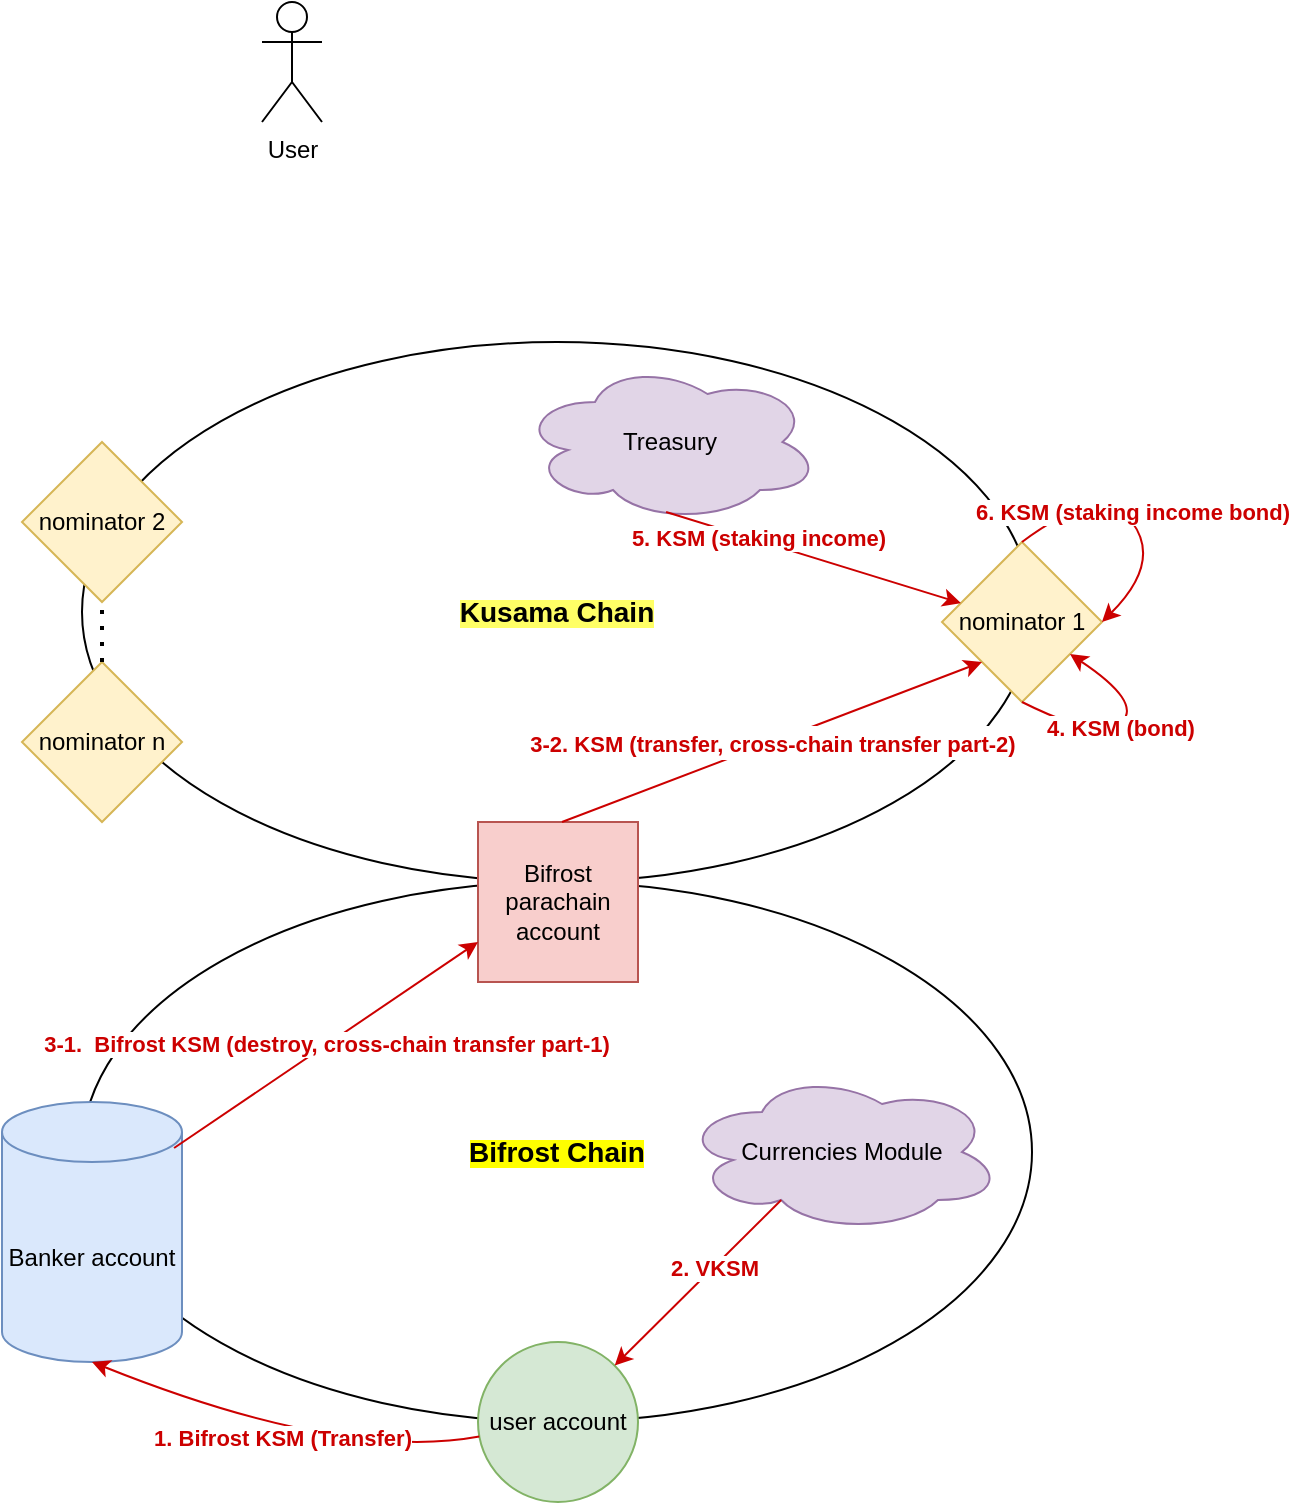 <mxfile version="16.2.7" type="github">
  <diagram id="C5RBs43oDa-KdzZeNtuy" name="Page-1">
    <mxGraphModel dx="946" dy="646" grid="1" gridSize="10" guides="1" tooltips="1" connect="1" arrows="1" fold="1" page="1" pageScale="1" pageWidth="827" pageHeight="1169" math="0" shadow="0">
      <root>
        <mxCell id="WIyWlLk6GJQsqaUBKTNV-0" />
        <mxCell id="WIyWlLk6GJQsqaUBKTNV-1" parent="WIyWlLk6GJQsqaUBKTNV-0" />
        <mxCell id="q8d5V3itDqxCBHE6NXQo-0" value="User" style="shape=umlActor;verticalLabelPosition=bottom;verticalAlign=top;html=1;outlineConnect=0;" vertex="1" parent="WIyWlLk6GJQsqaUBKTNV-1">
          <mxGeometry x="210" y="10" width="30" height="60" as="geometry" />
        </mxCell>
        <mxCell id="q8d5V3itDqxCBHE6NXQo-4" value="&lt;b style=&quot;background-color: rgb(255 , 255 , 102)&quot;&gt;&lt;font style=&quot;font-size: 14px&quot;&gt;Kusama Chain&lt;/font&gt;&lt;/b&gt;" style="ellipse;whiteSpace=wrap;html=1;" vertex="1" parent="WIyWlLk6GJQsqaUBKTNV-1">
          <mxGeometry x="120" y="180" width="475" height="270" as="geometry" />
        </mxCell>
        <mxCell id="q8d5V3itDqxCBHE6NXQo-5" value="&lt;span style=&quot;background-color: rgb(255 , 255 , 0)&quot;&gt;&lt;b&gt;&lt;font style=&quot;font-size: 14px&quot;&gt;Bifrost Chain&lt;/font&gt;&lt;/b&gt;&lt;/span&gt;" style="ellipse;whiteSpace=wrap;html=1;" vertex="1" parent="WIyWlLk6GJQsqaUBKTNV-1">
          <mxGeometry x="120" y="450" width="475" height="270" as="geometry" />
        </mxCell>
        <mxCell id="q8d5V3itDqxCBHE6NXQo-6" value="Bifrost parachain account" style="whiteSpace=wrap;html=1;aspect=fixed;fillColor=#f8cecc;strokeColor=#b85450;" vertex="1" parent="WIyWlLk6GJQsqaUBKTNV-1">
          <mxGeometry x="318" y="420" width="80" height="80" as="geometry" />
        </mxCell>
        <mxCell id="q8d5V3itDqxCBHE6NXQo-7" value="nominator 1" style="rhombus;whiteSpace=wrap;html=1;fillColor=#fff2cc;strokeColor=#d6b656;" vertex="1" parent="WIyWlLk6GJQsqaUBKTNV-1">
          <mxGeometry x="550" y="280" width="80" height="80" as="geometry" />
        </mxCell>
        <mxCell id="q8d5V3itDqxCBHE6NXQo-8" value="nominator 2" style="rhombus;whiteSpace=wrap;html=1;fillColor=#fff2cc;strokeColor=#d6b656;" vertex="1" parent="WIyWlLk6GJQsqaUBKTNV-1">
          <mxGeometry x="90" y="230" width="80" height="80" as="geometry" />
        </mxCell>
        <mxCell id="q8d5V3itDqxCBHE6NXQo-9" value="user account" style="ellipse;whiteSpace=wrap;html=1;aspect=fixed;fillColor=#d5e8d4;strokeColor=#82b366;" vertex="1" parent="WIyWlLk6GJQsqaUBKTNV-1">
          <mxGeometry x="318" y="680" width="80" height="80" as="geometry" />
        </mxCell>
        <mxCell id="q8d5V3itDqxCBHE6NXQo-10" value="Banker account" style="shape=cylinder3;whiteSpace=wrap;html=1;boundedLbl=1;backgroundOutline=1;size=15;fillColor=#dae8fc;strokeColor=#6c8ebf;" vertex="1" parent="WIyWlLk6GJQsqaUBKTNV-1">
          <mxGeometry x="80" y="560" width="90" height="130" as="geometry" />
        </mxCell>
        <mxCell id="q8d5V3itDqxCBHE6NXQo-11" value="Currencies Module" style="ellipse;shape=cloud;whiteSpace=wrap;html=1;fillColor=#e1d5e7;strokeColor=#9673a6;" vertex="1" parent="WIyWlLk6GJQsqaUBKTNV-1">
          <mxGeometry x="420" y="545" width="160" height="80" as="geometry" />
        </mxCell>
        <mxCell id="q8d5V3itDqxCBHE6NXQo-12" value="Treasury" style="ellipse;shape=cloud;whiteSpace=wrap;html=1;fillColor=#e1d5e7;strokeColor=#9673a6;" vertex="1" parent="WIyWlLk6GJQsqaUBKTNV-1">
          <mxGeometry x="339" y="190" width="150" height="80" as="geometry" />
        </mxCell>
        <mxCell id="q8d5V3itDqxCBHE6NXQo-18" value="" style="endArrow=classic;html=1;rounded=0;fontColor=#CC0000;exitX=0.31;exitY=0.8;exitDx=0;exitDy=0;exitPerimeter=0;strokeColor=#CC0000;" edge="1" parent="WIyWlLk6GJQsqaUBKTNV-1" source="q8d5V3itDqxCBHE6NXQo-11" target="q8d5V3itDqxCBHE6NXQo-9">
          <mxGeometry width="50" height="50" relative="1" as="geometry">
            <mxPoint x="420" y="690" as="sourcePoint" />
            <mxPoint x="470" y="640" as="targetPoint" />
          </mxGeometry>
        </mxCell>
        <mxCell id="q8d5V3itDqxCBHE6NXQo-19" value="&lt;b&gt;2. VKSM&lt;br&gt;&lt;/b&gt;" style="edgeLabel;html=1;align=center;verticalAlign=middle;resizable=0;points=[];fontColor=#CC0000;" vertex="1" connectable="0" parent="q8d5V3itDqxCBHE6NXQo-18">
          <mxGeometry x="-0.191" relative="1" as="geometry">
            <mxPoint as="offset" />
          </mxGeometry>
        </mxCell>
        <mxCell id="q8d5V3itDqxCBHE6NXQo-24" value="&lt;b&gt;1. Bifrost KSM (Transfer)&lt;/b&gt;" style="curved=1;endArrow=classic;html=1;rounded=0;fontSize=11;fontColor=#CC0000;strokeColor=#CC0000;entryX=0.5;entryY=1;entryDx=0;entryDy=0;entryPerimeter=0;" edge="1" parent="WIyWlLk6GJQsqaUBKTNV-1" source="q8d5V3itDqxCBHE6NXQo-9" target="q8d5V3itDqxCBHE6NXQo-10">
          <mxGeometry width="50" height="50" relative="1" as="geometry">
            <mxPoint x="190" y="770" as="sourcePoint" />
            <mxPoint x="240" y="720" as="targetPoint" />
            <Array as="points">
              <mxPoint x="250" y="740" />
            </Array>
          </mxGeometry>
        </mxCell>
        <mxCell id="q8d5V3itDqxCBHE6NXQo-26" value="" style="endArrow=classic;html=1;rounded=0;fontSize=11;fontColor=#CC0000;strokeColor=#CC0000;exitX=0.487;exitY=0.938;exitDx=0;exitDy=0;exitPerimeter=0;" edge="1" parent="WIyWlLk6GJQsqaUBKTNV-1" source="q8d5V3itDqxCBHE6NXQo-12" target="q8d5V3itDqxCBHE6NXQo-7">
          <mxGeometry width="50" height="50" relative="1" as="geometry">
            <mxPoint x="20" y="450" as="sourcePoint" />
            <mxPoint x="70" y="400" as="targetPoint" />
          </mxGeometry>
        </mxCell>
        <mxCell id="q8d5V3itDqxCBHE6NXQo-27" value="&lt;b&gt;5. KSM (staking income)&lt;/b&gt;" style="edgeLabel;html=1;align=center;verticalAlign=middle;resizable=0;points=[];fontSize=11;fontColor=#CC0000;" vertex="1" connectable="0" parent="q8d5V3itDqxCBHE6NXQo-26">
          <mxGeometry x="-0.391" y="1" relative="1" as="geometry">
            <mxPoint as="offset" />
          </mxGeometry>
        </mxCell>
        <mxCell id="q8d5V3itDqxCBHE6NXQo-28" value="&lt;b&gt;3-1.&amp;nbsp; Bifrost KSM (destroy, cross-chain transfer part-1)&lt;/b&gt;" style="endArrow=classic;html=1;rounded=0;fontSize=11;fontColor=#CC0000;strokeColor=#CC0000;exitX=0.956;exitY=0.177;exitDx=0;exitDy=0;exitPerimeter=0;entryX=0;entryY=0.75;entryDx=0;entryDy=0;" edge="1" parent="WIyWlLk6GJQsqaUBKTNV-1" source="q8d5V3itDqxCBHE6NXQo-10" target="q8d5V3itDqxCBHE6NXQo-6">
          <mxGeometry width="50" height="50" relative="1" as="geometry">
            <mxPoint x="240" y="500" as="sourcePoint" />
            <mxPoint x="290" y="450" as="targetPoint" />
          </mxGeometry>
        </mxCell>
        <mxCell id="q8d5V3itDqxCBHE6NXQo-32" value="&lt;font color=&quot;#cc0000&quot; size=&quot;1&quot;&gt;&lt;b style=&quot;font-size: 11px&quot;&gt;3-2. KSM (transfer, cross-chain transfer part-2)&lt;/b&gt;&lt;/font&gt;" style="endArrow=classic;html=1;rounded=0;fontSize=14;fontColor=#FFFF66;strokeColor=#CC0000;entryX=0;entryY=1;entryDx=0;entryDy=0;" edge="1" parent="WIyWlLk6GJQsqaUBKTNV-1" target="q8d5V3itDqxCBHE6NXQo-7">
          <mxGeometry width="50" height="50" relative="1" as="geometry">
            <mxPoint x="360" y="420" as="sourcePoint" />
            <mxPoint x="390" y="370" as="targetPoint" />
          </mxGeometry>
        </mxCell>
        <mxCell id="q8d5V3itDqxCBHE6NXQo-34" value="" style="curved=1;endArrow=classic;html=1;rounded=0;fontSize=11;fontColor=#CC0000;strokeColor=#CC0000;exitX=0.5;exitY=1;exitDx=0;exitDy=0;" edge="1" parent="WIyWlLk6GJQsqaUBKTNV-1" source="q8d5V3itDqxCBHE6NXQo-7" target="q8d5V3itDqxCBHE6NXQo-7">
          <mxGeometry width="50" height="50" relative="1" as="geometry">
            <mxPoint x="650" y="410" as="sourcePoint" />
            <mxPoint x="700" y="360" as="targetPoint" />
            <Array as="points">
              <mxPoint x="630" y="380" />
              <mxPoint x="650" y="360" />
            </Array>
          </mxGeometry>
        </mxCell>
        <mxCell id="q8d5V3itDqxCBHE6NXQo-35" value="&lt;b&gt;4. KSM (bond)&lt;/b&gt;" style="edgeLabel;html=1;align=center;verticalAlign=middle;resizable=0;points=[];fontSize=11;fontColor=#CC0000;" vertex="1" connectable="0" parent="q8d5V3itDqxCBHE6NXQo-34">
          <mxGeometry x="-0.036" y="-1" relative="1" as="geometry">
            <mxPoint as="offset" />
          </mxGeometry>
        </mxCell>
        <mxCell id="q8d5V3itDqxCBHE6NXQo-37" value="" style="curved=1;endArrow=classic;html=1;rounded=0;fontSize=11;fontColor=#CC0000;strokeColor=#CC0000;exitX=0.5;exitY=0;exitDx=0;exitDy=0;entryX=1;entryY=0.5;entryDx=0;entryDy=0;" edge="1" parent="WIyWlLk6GJQsqaUBKTNV-1" source="q8d5V3itDqxCBHE6NXQo-7" target="q8d5V3itDqxCBHE6NXQo-7">
          <mxGeometry width="50" height="50" relative="1" as="geometry">
            <mxPoint x="640" y="230" as="sourcePoint" />
            <mxPoint x="690" y="180" as="targetPoint" />
            <Array as="points">
              <mxPoint x="630" y="250" />
              <mxPoint x="660" y="290" />
            </Array>
          </mxGeometry>
        </mxCell>
        <mxCell id="q8d5V3itDqxCBHE6NXQo-38" value="6. KSM (staking income bond)" style="edgeLabel;html=1;align=center;verticalAlign=middle;resizable=0;points=[];fontSize=11;fontColor=#CC0000;fontStyle=1" vertex="1" connectable="0" parent="q8d5V3itDqxCBHE6NXQo-37">
          <mxGeometry x="-0.012" y="3" relative="1" as="geometry">
            <mxPoint as="offset" />
          </mxGeometry>
        </mxCell>
        <mxCell id="q8d5V3itDqxCBHE6NXQo-39" value="nominator n" style="rhombus;whiteSpace=wrap;html=1;fillColor=#fff2cc;strokeColor=#d6b656;" vertex="1" parent="WIyWlLk6GJQsqaUBKTNV-1">
          <mxGeometry x="90" y="340" width="80" height="80" as="geometry" />
        </mxCell>
        <mxCell id="q8d5V3itDqxCBHE6NXQo-40" value="" style="endArrow=none;dashed=1;html=1;dashPattern=1 3;strokeWidth=2;rounded=0;fontSize=11;fontColor=#CC0000;entryX=0.5;entryY=1;entryDx=0;entryDy=0;" edge="1" parent="WIyWlLk6GJQsqaUBKTNV-1" source="q8d5V3itDqxCBHE6NXQo-39" target="q8d5V3itDqxCBHE6NXQo-8">
          <mxGeometry width="50" height="50" relative="1" as="geometry">
            <mxPoint x="100" y="330" as="sourcePoint" />
            <mxPoint x="150" y="280" as="targetPoint" />
          </mxGeometry>
        </mxCell>
      </root>
    </mxGraphModel>
  </diagram>
</mxfile>
